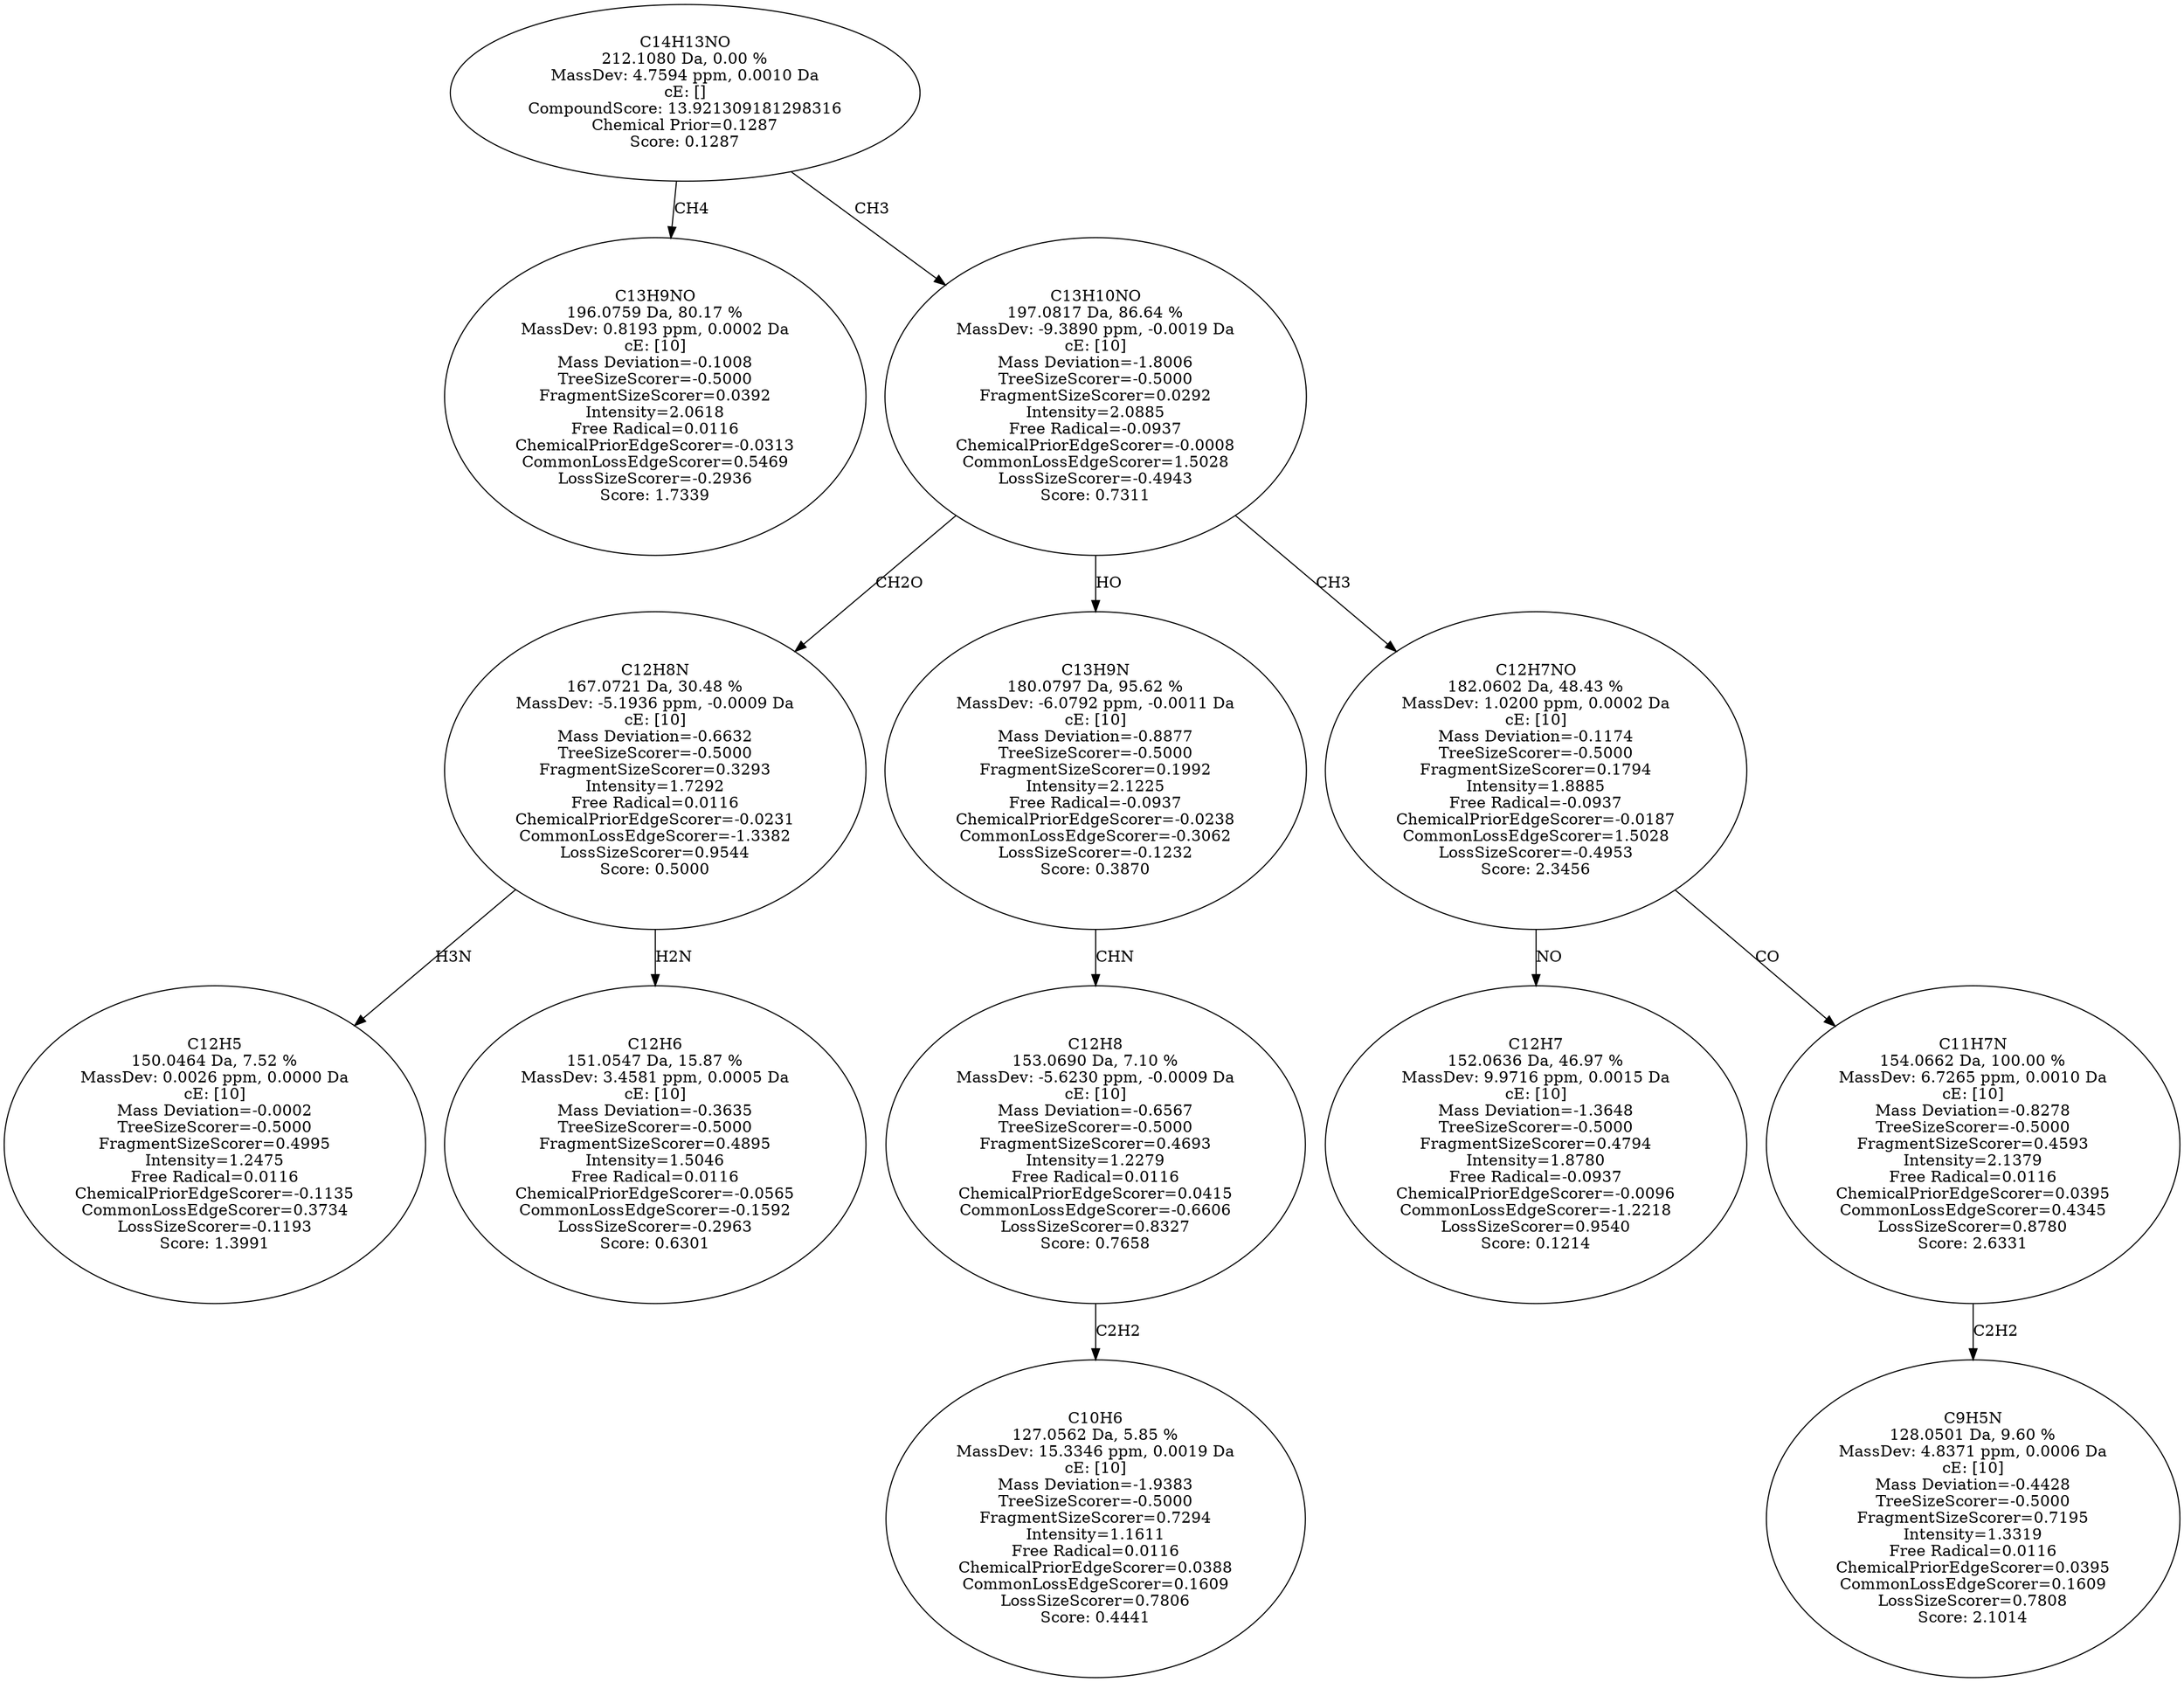 strict digraph {
v1 [label="C13H9NO\n196.0759 Da, 80.17 %\nMassDev: 0.8193 ppm, 0.0002 Da\ncE: [10]\nMass Deviation=-0.1008\nTreeSizeScorer=-0.5000\nFragmentSizeScorer=0.0392\nIntensity=2.0618\nFree Radical=0.0116\nChemicalPriorEdgeScorer=-0.0313\nCommonLossEdgeScorer=0.5469\nLossSizeScorer=-0.2936\nScore: 1.7339"];
v2 [label="C12H5\n150.0464 Da, 7.52 %\nMassDev: 0.0026 ppm, 0.0000 Da\ncE: [10]\nMass Deviation=-0.0002\nTreeSizeScorer=-0.5000\nFragmentSizeScorer=0.4995\nIntensity=1.2475\nFree Radical=0.0116\nChemicalPriorEdgeScorer=-0.1135\nCommonLossEdgeScorer=0.3734\nLossSizeScorer=-0.1193\nScore: 1.3991"];
v3 [label="C12H6\n151.0547 Da, 15.87 %\nMassDev: 3.4581 ppm, 0.0005 Da\ncE: [10]\nMass Deviation=-0.3635\nTreeSizeScorer=-0.5000\nFragmentSizeScorer=0.4895\nIntensity=1.5046\nFree Radical=0.0116\nChemicalPriorEdgeScorer=-0.0565\nCommonLossEdgeScorer=-0.1592\nLossSizeScorer=-0.2963\nScore: 0.6301"];
v4 [label="C12H8N\n167.0721 Da, 30.48 %\nMassDev: -5.1936 ppm, -0.0009 Da\ncE: [10]\nMass Deviation=-0.6632\nTreeSizeScorer=-0.5000\nFragmentSizeScorer=0.3293\nIntensity=1.7292\nFree Radical=0.0116\nChemicalPriorEdgeScorer=-0.0231\nCommonLossEdgeScorer=-1.3382\nLossSizeScorer=0.9544\nScore: 0.5000"];
v5 [label="C10H6\n127.0562 Da, 5.85 %\nMassDev: 15.3346 ppm, 0.0019 Da\ncE: [10]\nMass Deviation=-1.9383\nTreeSizeScorer=-0.5000\nFragmentSizeScorer=0.7294\nIntensity=1.1611\nFree Radical=0.0116\nChemicalPriorEdgeScorer=0.0388\nCommonLossEdgeScorer=0.1609\nLossSizeScorer=0.7806\nScore: 0.4441"];
v6 [label="C12H8\n153.0690 Da, 7.10 %\nMassDev: -5.6230 ppm, -0.0009 Da\ncE: [10]\nMass Deviation=-0.6567\nTreeSizeScorer=-0.5000\nFragmentSizeScorer=0.4693\nIntensity=1.2279\nFree Radical=0.0116\nChemicalPriorEdgeScorer=0.0415\nCommonLossEdgeScorer=-0.6606\nLossSizeScorer=0.8327\nScore: 0.7658"];
v7 [label="C13H9N\n180.0797 Da, 95.62 %\nMassDev: -6.0792 ppm, -0.0011 Da\ncE: [10]\nMass Deviation=-0.8877\nTreeSizeScorer=-0.5000\nFragmentSizeScorer=0.1992\nIntensity=2.1225\nFree Radical=-0.0937\nChemicalPriorEdgeScorer=-0.0238\nCommonLossEdgeScorer=-0.3062\nLossSizeScorer=-0.1232\nScore: 0.3870"];
v8 [label="C12H7\n152.0636 Da, 46.97 %\nMassDev: 9.9716 ppm, 0.0015 Da\ncE: [10]\nMass Deviation=-1.3648\nTreeSizeScorer=-0.5000\nFragmentSizeScorer=0.4794\nIntensity=1.8780\nFree Radical=-0.0937\nChemicalPriorEdgeScorer=-0.0096\nCommonLossEdgeScorer=-1.2218\nLossSizeScorer=0.9540\nScore: 0.1214"];
v9 [label="C9H5N\n128.0501 Da, 9.60 %\nMassDev: 4.8371 ppm, 0.0006 Da\ncE: [10]\nMass Deviation=-0.4428\nTreeSizeScorer=-0.5000\nFragmentSizeScorer=0.7195\nIntensity=1.3319\nFree Radical=0.0116\nChemicalPriorEdgeScorer=0.0395\nCommonLossEdgeScorer=0.1609\nLossSizeScorer=0.7808\nScore: 2.1014"];
v10 [label="C11H7N\n154.0662 Da, 100.00 %\nMassDev: 6.7265 ppm, 0.0010 Da\ncE: [10]\nMass Deviation=-0.8278\nTreeSizeScorer=-0.5000\nFragmentSizeScorer=0.4593\nIntensity=2.1379\nFree Radical=0.0116\nChemicalPriorEdgeScorer=0.0395\nCommonLossEdgeScorer=0.4345\nLossSizeScorer=0.8780\nScore: 2.6331"];
v11 [label="C12H7NO\n182.0602 Da, 48.43 %\nMassDev: 1.0200 ppm, 0.0002 Da\ncE: [10]\nMass Deviation=-0.1174\nTreeSizeScorer=-0.5000\nFragmentSizeScorer=0.1794\nIntensity=1.8885\nFree Radical=-0.0937\nChemicalPriorEdgeScorer=-0.0187\nCommonLossEdgeScorer=1.5028\nLossSizeScorer=-0.4953\nScore: 2.3456"];
v12 [label="C13H10NO\n197.0817 Da, 86.64 %\nMassDev: -9.3890 ppm, -0.0019 Da\ncE: [10]\nMass Deviation=-1.8006\nTreeSizeScorer=-0.5000\nFragmentSizeScorer=0.0292\nIntensity=2.0885\nFree Radical=-0.0937\nChemicalPriorEdgeScorer=-0.0008\nCommonLossEdgeScorer=1.5028\nLossSizeScorer=-0.4943\nScore: 0.7311"];
v13 [label="C14H13NO\n212.1080 Da, 0.00 %\nMassDev: 4.7594 ppm, 0.0010 Da\ncE: []\nCompoundScore: 13.921309181298316\nChemical Prior=0.1287\nScore: 0.1287"];
v13 -> v1 [label="CH4"];
v4 -> v2 [label="H3N"];
v4 -> v3 [label="H2N"];
v12 -> v4 [label="CH2O"];
v6 -> v5 [label="C2H2"];
v7 -> v6 [label="CHN"];
v12 -> v7 [label="HO"];
v11 -> v8 [label="NO"];
v10 -> v9 [label="C2H2"];
v11 -> v10 [label="CO"];
v12 -> v11 [label="CH3"];
v13 -> v12 [label="CH3"];
}
